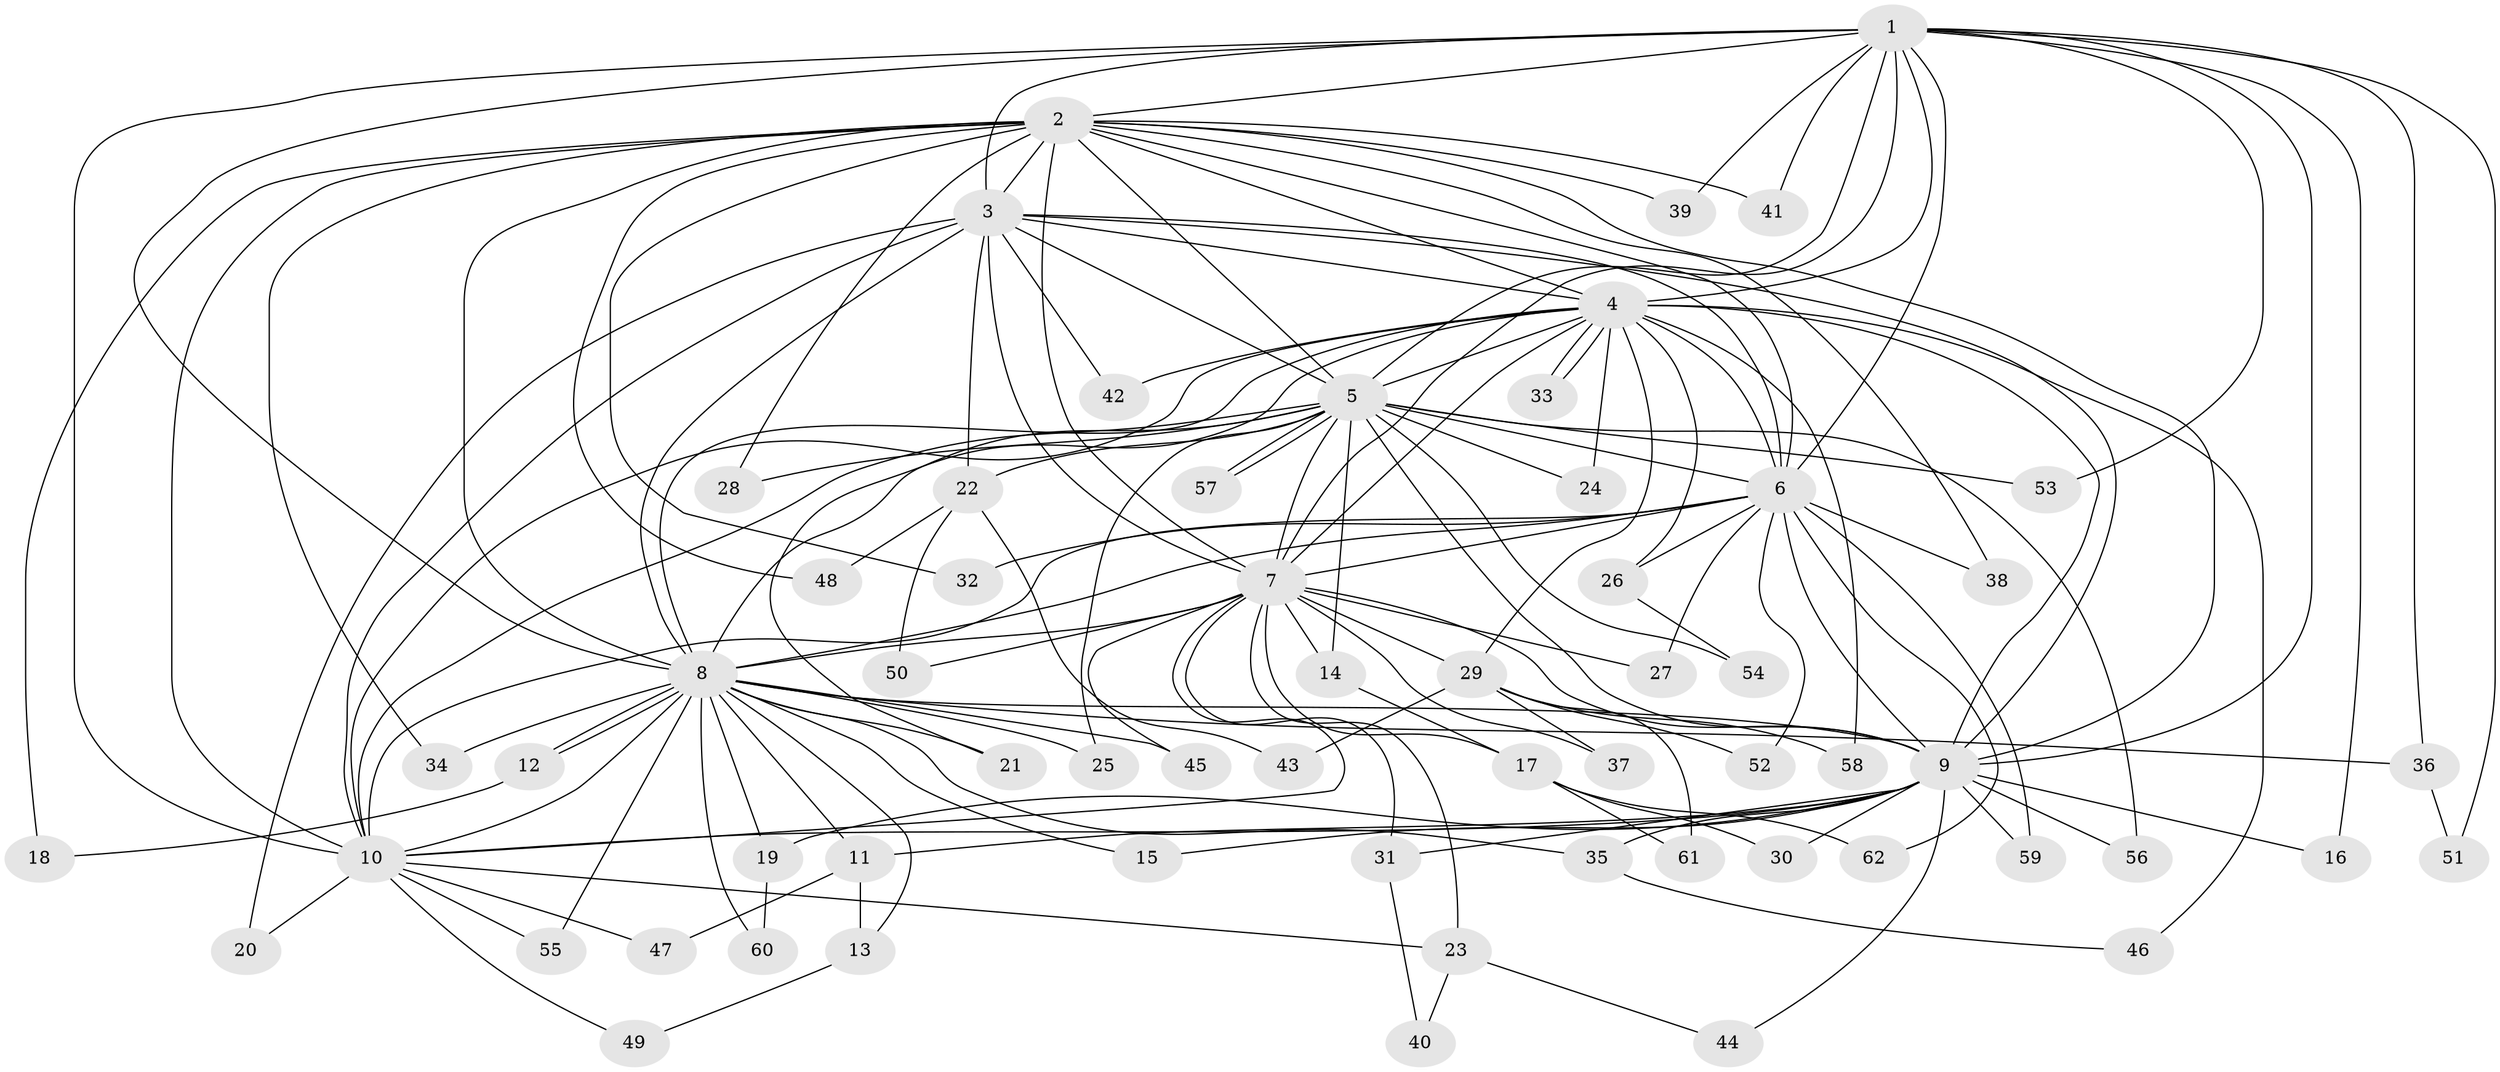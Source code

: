 // Generated by graph-tools (version 1.1) at 2025/44/03/09/25 04:44:03]
// undirected, 62 vertices, 149 edges
graph export_dot {
graph [start="1"]
  node [color=gray90,style=filled];
  1;
  2;
  3;
  4;
  5;
  6;
  7;
  8;
  9;
  10;
  11;
  12;
  13;
  14;
  15;
  16;
  17;
  18;
  19;
  20;
  21;
  22;
  23;
  24;
  25;
  26;
  27;
  28;
  29;
  30;
  31;
  32;
  33;
  34;
  35;
  36;
  37;
  38;
  39;
  40;
  41;
  42;
  43;
  44;
  45;
  46;
  47;
  48;
  49;
  50;
  51;
  52;
  53;
  54;
  55;
  56;
  57;
  58;
  59;
  60;
  61;
  62;
  1 -- 2;
  1 -- 3;
  1 -- 4;
  1 -- 5;
  1 -- 6;
  1 -- 7;
  1 -- 8;
  1 -- 9;
  1 -- 10;
  1 -- 16;
  1 -- 36;
  1 -- 39;
  1 -- 41;
  1 -- 51;
  1 -- 53;
  2 -- 3;
  2 -- 4;
  2 -- 5;
  2 -- 6;
  2 -- 7;
  2 -- 8;
  2 -- 9;
  2 -- 10;
  2 -- 18;
  2 -- 28;
  2 -- 32;
  2 -- 34;
  2 -- 38;
  2 -- 39;
  2 -- 41;
  2 -- 48;
  3 -- 4;
  3 -- 5;
  3 -- 6;
  3 -- 7;
  3 -- 8;
  3 -- 9;
  3 -- 10;
  3 -- 20;
  3 -- 22;
  3 -- 42;
  4 -- 5;
  4 -- 6;
  4 -- 7;
  4 -- 8;
  4 -- 9;
  4 -- 10;
  4 -- 21;
  4 -- 24;
  4 -- 26;
  4 -- 29;
  4 -- 33;
  4 -- 33;
  4 -- 42;
  4 -- 46;
  4 -- 58;
  5 -- 6;
  5 -- 7;
  5 -- 8;
  5 -- 9;
  5 -- 10;
  5 -- 14;
  5 -- 22;
  5 -- 24;
  5 -- 25;
  5 -- 28;
  5 -- 53;
  5 -- 54;
  5 -- 56;
  5 -- 57;
  5 -- 57;
  6 -- 7;
  6 -- 8;
  6 -- 9;
  6 -- 10;
  6 -- 26;
  6 -- 27;
  6 -- 32;
  6 -- 38;
  6 -- 52;
  6 -- 59;
  6 -- 62;
  7 -- 8;
  7 -- 9;
  7 -- 10;
  7 -- 14;
  7 -- 17;
  7 -- 23;
  7 -- 27;
  7 -- 29;
  7 -- 31;
  7 -- 37;
  7 -- 45;
  7 -- 50;
  8 -- 9;
  8 -- 10;
  8 -- 11;
  8 -- 12;
  8 -- 12;
  8 -- 13;
  8 -- 15;
  8 -- 19;
  8 -- 21;
  8 -- 25;
  8 -- 34;
  8 -- 35;
  8 -- 36;
  8 -- 45;
  8 -- 55;
  8 -- 60;
  9 -- 10;
  9 -- 11;
  9 -- 15;
  9 -- 16;
  9 -- 19;
  9 -- 30;
  9 -- 31;
  9 -- 35;
  9 -- 44;
  9 -- 56;
  9 -- 59;
  10 -- 20;
  10 -- 23;
  10 -- 47;
  10 -- 49;
  10 -- 55;
  11 -- 13;
  11 -- 47;
  12 -- 18;
  13 -- 49;
  14 -- 17;
  17 -- 30;
  17 -- 61;
  17 -- 62;
  19 -- 60;
  22 -- 43;
  22 -- 48;
  22 -- 50;
  23 -- 40;
  23 -- 44;
  26 -- 54;
  29 -- 37;
  29 -- 43;
  29 -- 52;
  29 -- 58;
  29 -- 61;
  31 -- 40;
  35 -- 46;
  36 -- 51;
}
